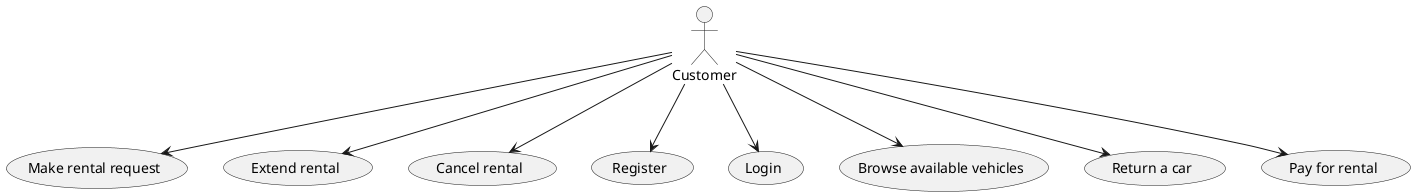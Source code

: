 @startuml
actor :Customer: as customer
(Make rental request) as rentReq
(Extend rental) as rentExt
(Cancel rental) as rentCancel

customer --> (Register)
customer --> (Login)
customer --> (Browse available vehicles)
customer --> rentReq
customer --> rentExt
customer --> rentCancel
customer --> (Return a car)
customer --> (Pay for rental)
@enduml